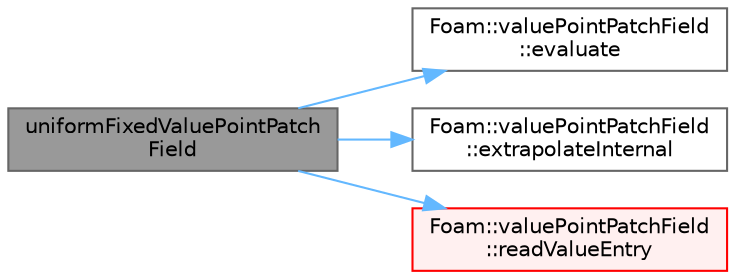 digraph "uniformFixedValuePointPatchField"
{
 // LATEX_PDF_SIZE
  bgcolor="transparent";
  edge [fontname=Helvetica,fontsize=10,labelfontname=Helvetica,labelfontsize=10];
  node [fontname=Helvetica,fontsize=10,shape=box,height=0.2,width=0.4];
  rankdir="LR";
  Node1 [id="Node000001",label="uniformFixedValuePointPatch\lField",height=0.2,width=0.4,color="gray40", fillcolor="grey60", style="filled", fontcolor="black",tooltip=" "];
  Node1 -> Node2 [id="edge1_Node000001_Node000002",color="steelblue1",style="solid",tooltip=" "];
  Node2 [id="Node000002",label="Foam::valuePointPatchField\l::evaluate",height=0.2,width=0.4,color="grey40", fillcolor="white", style="filled",URL="$classFoam_1_1valuePointPatchField.html#a1a4ebfb8aa4dc581e54081a12bfbd0d3",tooltip=" "];
  Node1 -> Node3 [id="edge2_Node000001_Node000003",color="steelblue1",style="solid",tooltip=" "];
  Node3 [id="Node000003",label="Foam::valuePointPatchField\l::extrapolateInternal",height=0.2,width=0.4,color="grey40", fillcolor="white", style="filled",URL="$classFoam_1_1valuePointPatchField.html#ad941697e32aa2ca9e41107ff773d5d60",tooltip=" "];
  Node1 -> Node4 [id="edge3_Node000001_Node000004",color="steelblue1",style="solid",tooltip=" "];
  Node4 [id="Node000004",label="Foam::valuePointPatchField\l::readValueEntry",height=0.2,width=0.4,color="red", fillcolor="#FFF0F0", style="filled",URL="$classFoam_1_1valuePointPatchField.html#acc37ee6906b724e1f390ed08e55df367",tooltip=" "];
}
